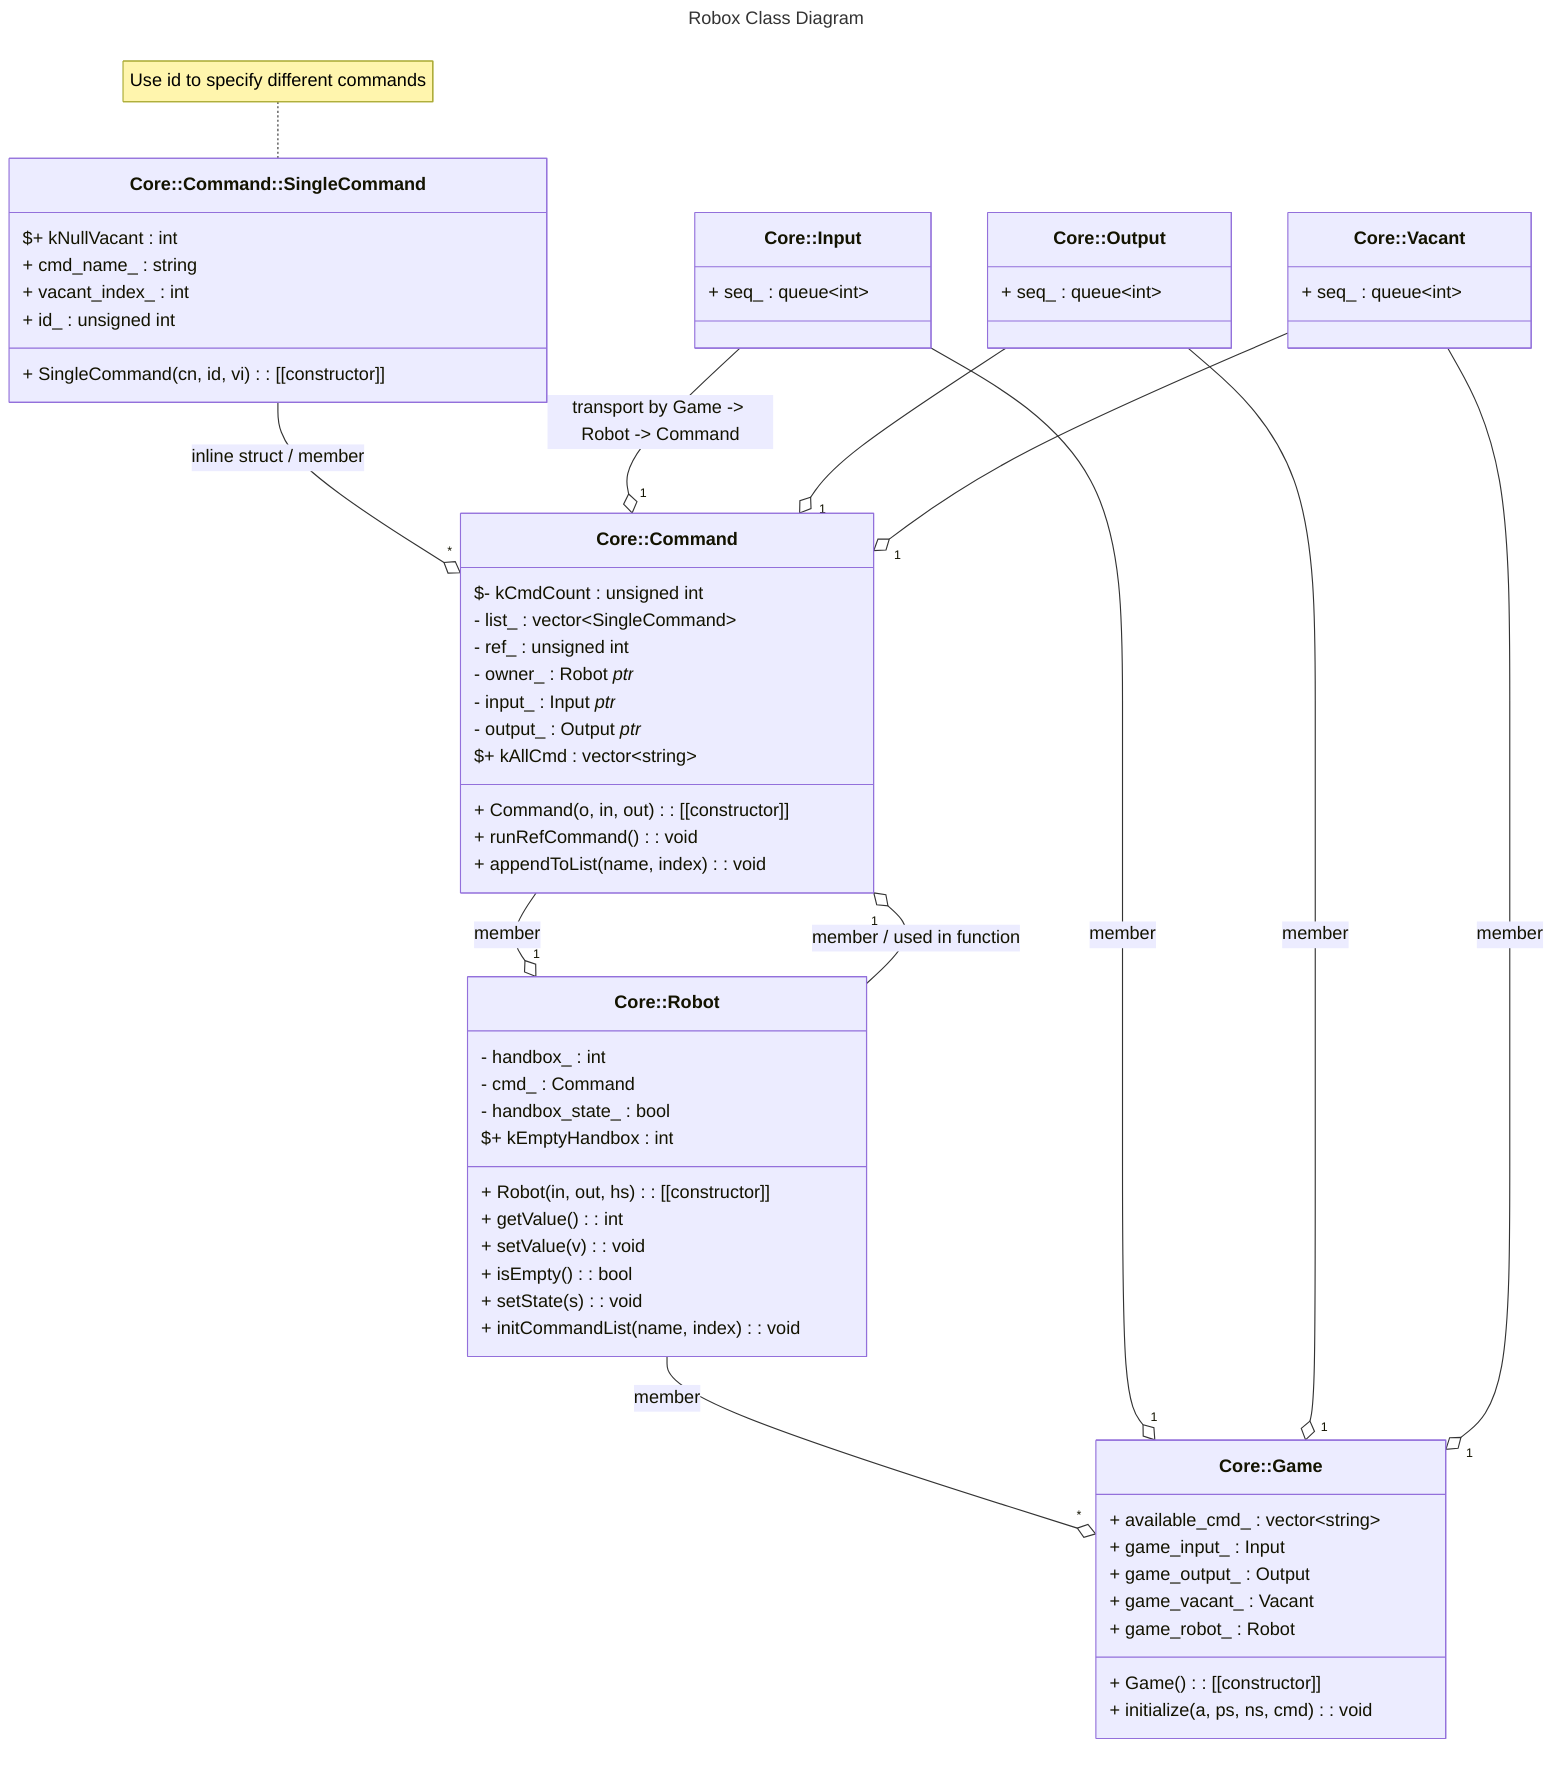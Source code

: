---
title: Robox Class Diagram
---

classDiagram
    class Input["Core::Input"] {
        + seq_ : queue~int~
    }
    class Output["Core::Output"] {
        + seq_ : queue~int~
    }
    class Vacant["Core::Vacant"] {
        + seq_ : queue~int~
    }
    class Robot["Core::Robot"] {
        - handbox_ : int
        - cmd_ : Command
        - handbox_state_ : bool
        $+ kEmptyHandbox : int
        + Robot(in, out, hs) : [[constructor]]
        + getValue() : int
        + setValue(v) : void
        + isEmpty() : bool
        + setState(s) : void
        + initCommandList(name, index) : void
    }
    class Command["Core::Command"] {
        $- kCmdCount : unsigned int
        - list_ : vector~SingleCommand~
        - ref_ : unsigned int
        - owner_ : Robot _ptr_
        - input_ : Input _ptr_
        - output_ : Output _ptr_
        $+ kAllCmd : vector~string~
        + Command(o, in, out) : [[constructor]]
        + runRefCommand() : void
        + appendToList(name, index) : void
    }
    class SingleCommand["Core::Command::SingleCommand"] {
        $+ kNullVacant : int
        + cmd_name_ : string
        + vacant_index_ : int
        + id_ : unsigned int
        + SingleCommand(cn, id, vi) : [[constructor]]
    }

    class Game["Core::Game"] {
        + available_cmd_ : vector~string~
        + game_input_ : Input
        + game_output_ : Output
        + game_vacant_ : Vacant
        + game_robot_ : Robot
        + Game() : [[constructor]]
        + initialize(a, ps, ns, cmd) : void
    }
    SingleCommand --o "*" Command : inline struct / member
    Command --o "1" Robot : member
    Robot --o "1" Command : member / used in function
    Robot --o "*" Game : member
    Input --o "1" Game : member
    Output --o "1" Game : member
    Vacant --o "1" Game : member
    Input --o "1" Command : transport by Game -> Robot -> Command
    Output --o "1" Command
    Vacant --o "1" Command

    note for SingleCommand "Use id to specify different commands"